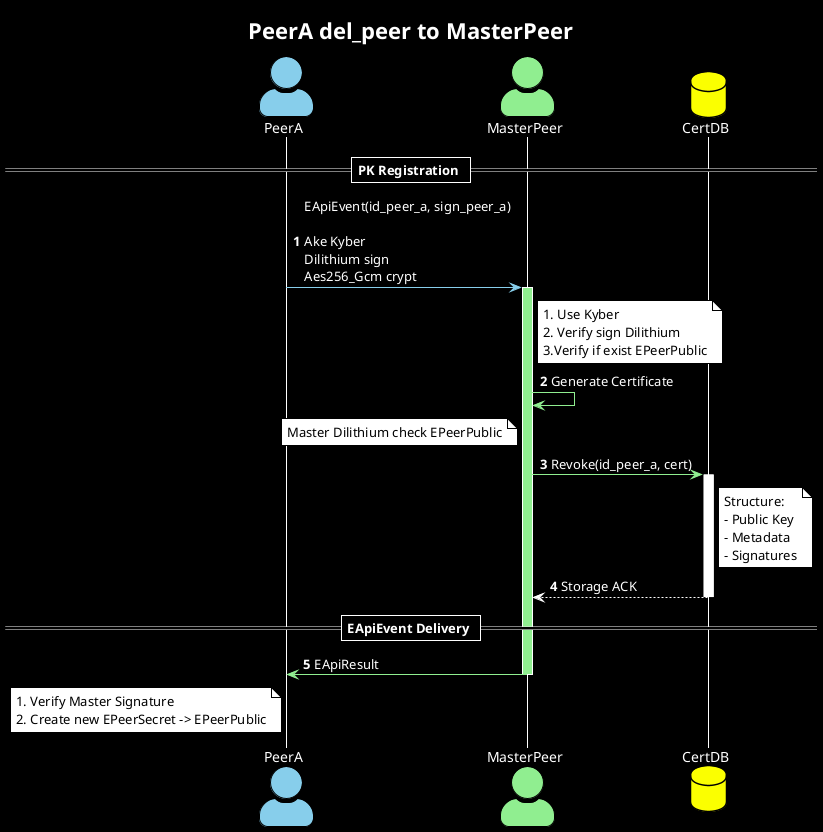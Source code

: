 @startuml
!theme plain

' Global dark theme settings
skinparam backgroundColor #000000
skinparam defaultFontColor #FFFFFF

' Note specific settings
skinparam note {
    BackgroundColor #FFFFFF
    BorderColor #000000
    FontColor #000000
}

' Actor specific settings
skinparam actorStyle awesome
skinparam actor {
    StereotypeFontColor #FFFFFF
    FontColor #FFFFFF
}

' Sequence styling
skinparam sequence {
    LifeLineBorderColor #FFFFFF
    LifeLineBackgroundColor #000000
    ParticipantBorderColor #FFFFFF
    DividerBackgroundColor #000000
    DividerBorderColor #FFFFFF
    DividerFontColor #FFFFFF
}

' Colors definition
!$PEER_A_COLOR = "#87CEEB"
!$MASTER_PEER_COLOR = "#90EE90"
!$MEMORY_COLOR = "#fbff00"
!$SYSTEM_COLOR = "#FFFFFF"

' Participants
actor "PeerA" as PA $PEER_A_COLOR
actor "MasterPeer" as MP $MASTER_PEER_COLOR
database "CertDB" as DB $MEMORY_COLOR

title PeerA del_peer to MasterPeer

autonumber

== PK Registration ==
PA -[$PEER_A_COLOR]> MP: EApiEvent(id_peer_a, sign_peer_a)\n\nAke Kyber\nDilithium sign\nAes256_Gcm crypt
activate MP $MASTER_PEER_COLOR
note right MP: 1. Use Kyber\n2. Verify sign Dilithium\n3.Verify if exist EPeerPublic

MP -[$MASTER_PEER_COLOR]> MP: Generate Certificate
note left MP: Master Dilithium check EPeerPublic

MP -[$MASTER_PEER_COLOR]> DB: Revoke(id_peer_a, cert)
activate DB $SYSTEM_COLOR
note right DB: Structure:\n- Public Key\n- Metadata\n- Signatures
DB --[$SYSTEM_COLOR]> MP: Storage ACK
deactivate DB

== EApiEvent Delivery ==
MP -[$MASTER_PEER_COLOR]> PA: EApiResult
note left PA: 1. Verify Master Signature\n2. Create new EPeerSecret -> EPeerPublic
deactivate MP

@enduml